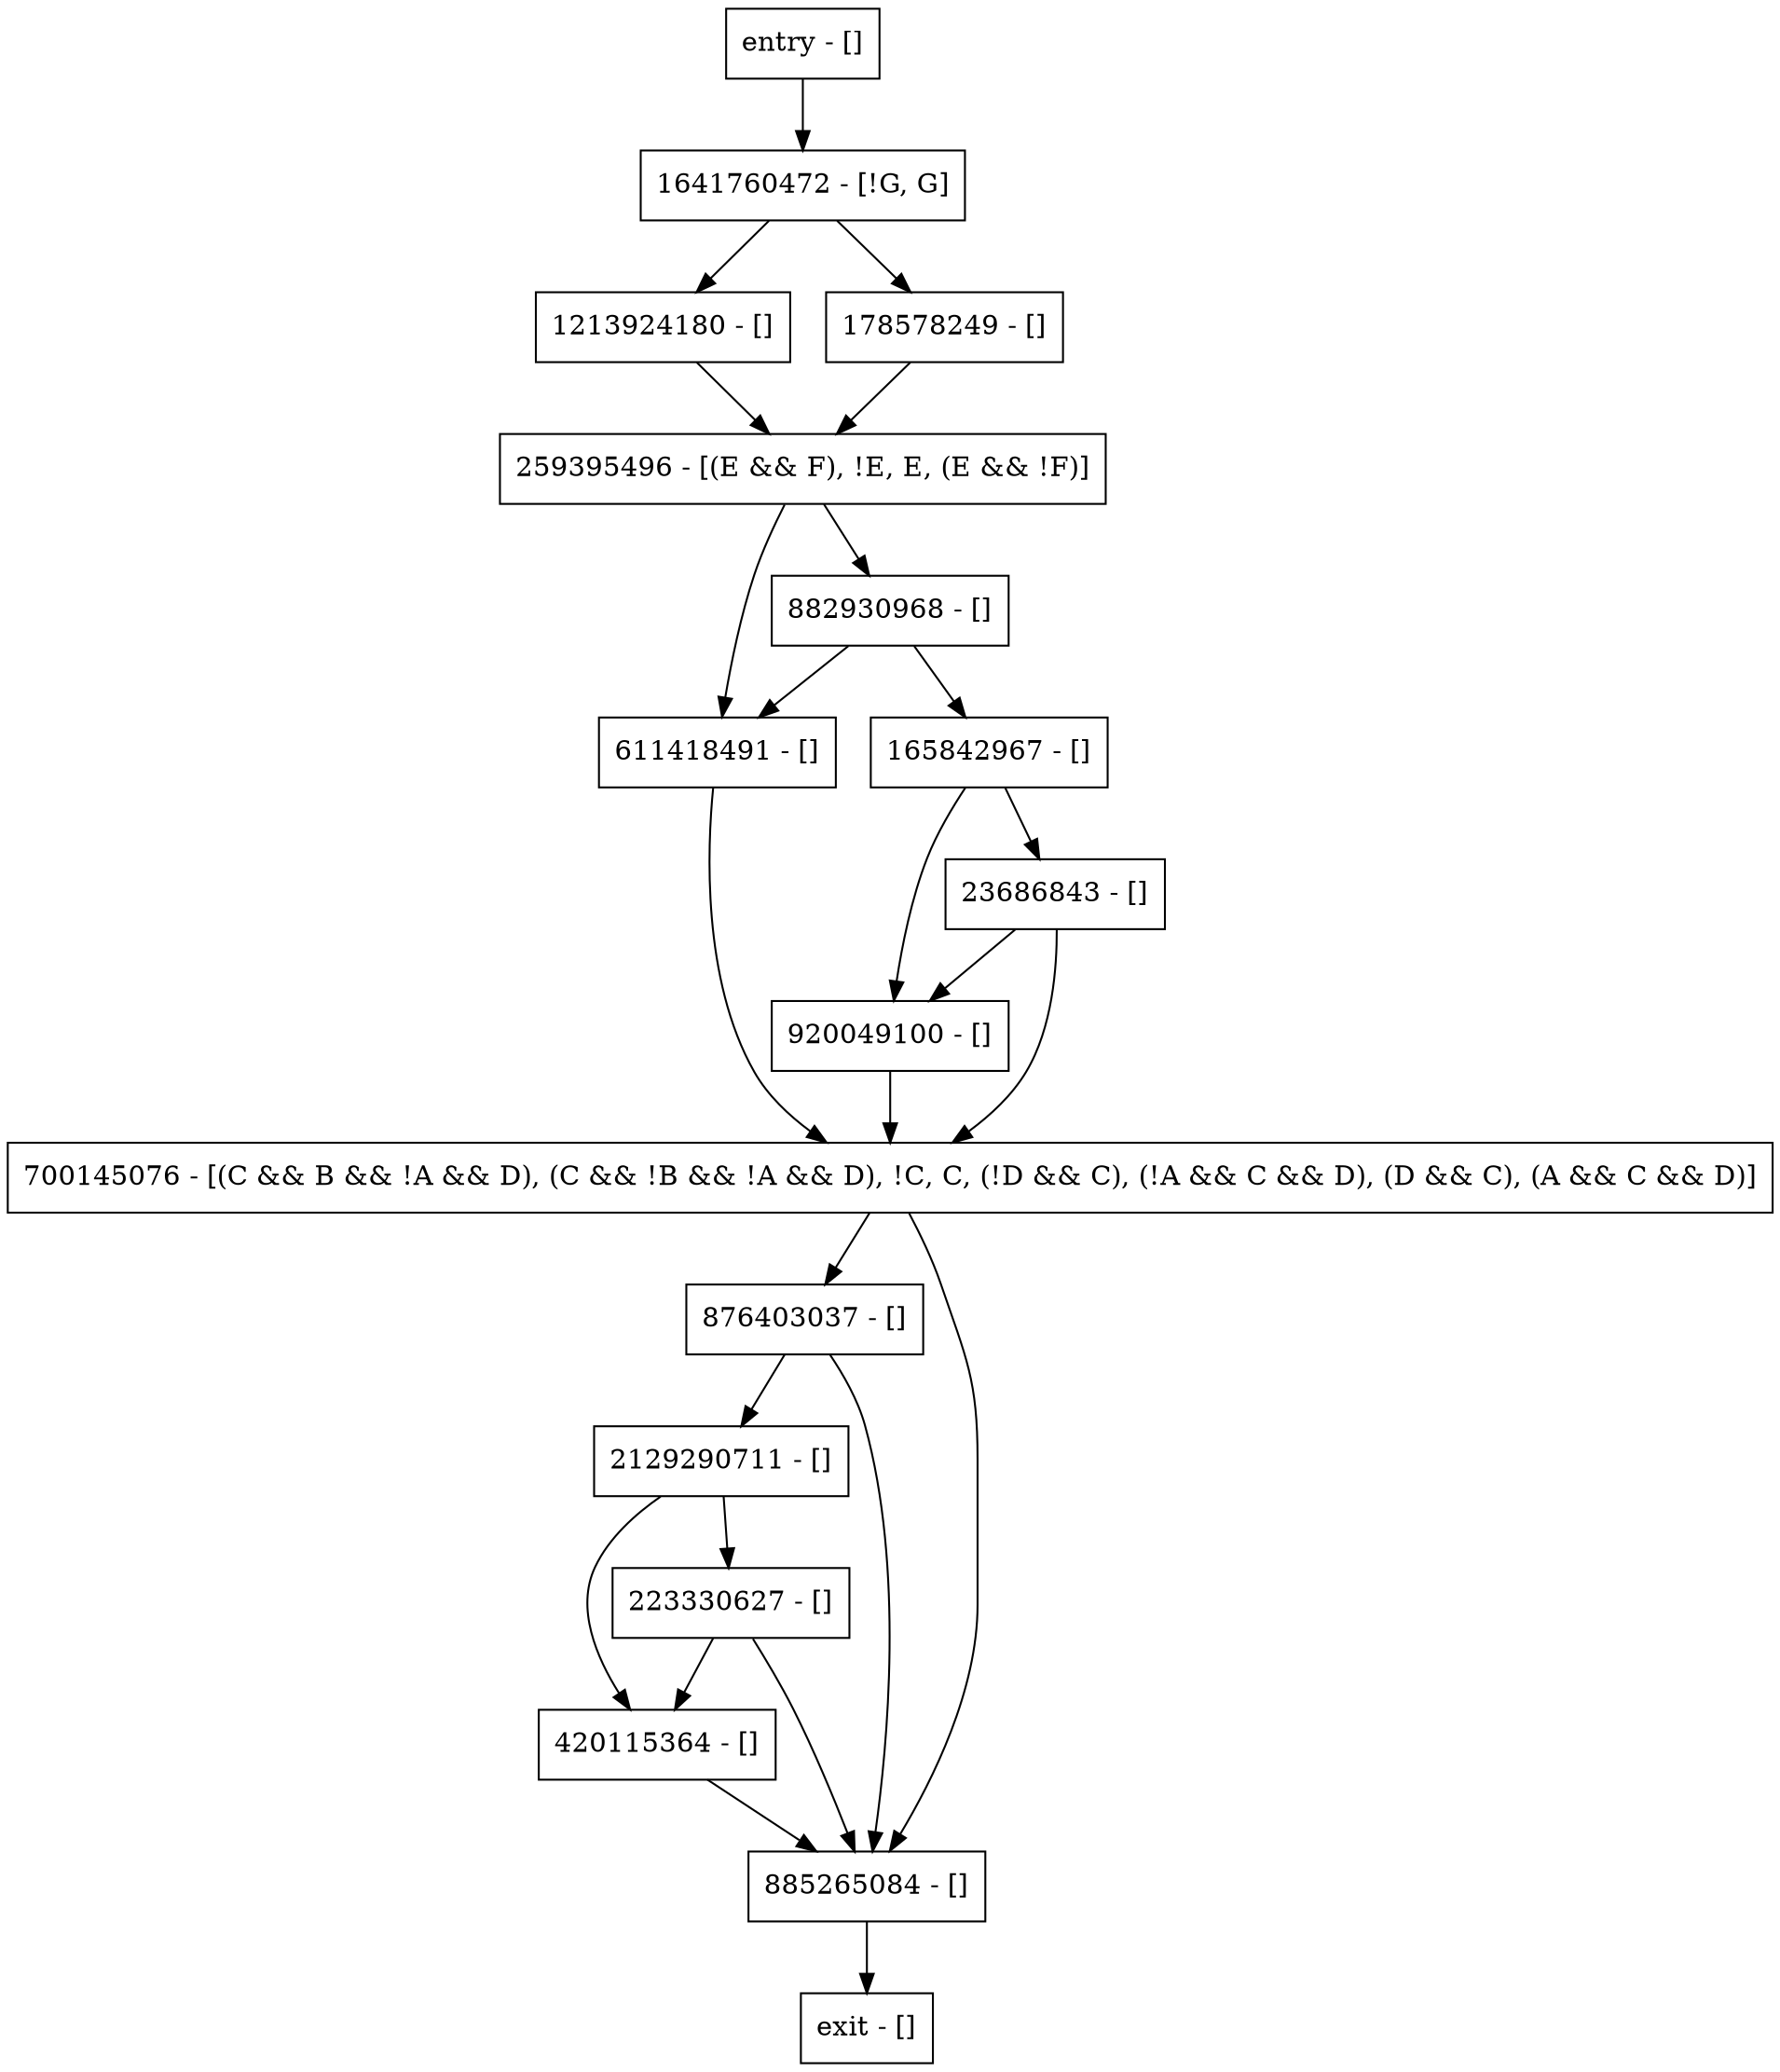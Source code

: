 digraph main {
node [shape=record];
611418491 [label="611418491 - []"];
23686843 [label="23686843 - []"];
882930968 [label="882930968 - []"];
2129290711 [label="2129290711 - []"];
entry [label="entry - []"];
exit [label="exit - []"];
1213924180 [label="1213924180 - []"];
920049100 [label="920049100 - []"];
165842967 [label="165842967 - []"];
876403037 [label="876403037 - []"];
1641760472 [label="1641760472 - [!G, G]"];
885265084 [label="885265084 - []"];
259395496 [label="259395496 - [(E && F), !E, E, (E && !F)]"];
178578249 [label="178578249 - []"];
420115364 [label="420115364 - []"];
223330627 [label="223330627 - []"];
700145076 [label="700145076 - [(C && B && !A && D), (C && !B && !A && D), !C, C, (!D && C), (!A && C && D), (D && C), (A && C && D)]"];
entry;
exit;
611418491 -> 700145076;
23686843 -> 920049100;
23686843 -> 700145076;
882930968 -> 165842967;
882930968 -> 611418491;
2129290711 -> 420115364;
2129290711 -> 223330627;
entry -> 1641760472;
1213924180 -> 259395496;
920049100 -> 700145076;
165842967 -> 920049100;
165842967 -> 23686843;
876403037 -> 885265084;
876403037 -> 2129290711;
1641760472 -> 1213924180;
1641760472 -> 178578249;
885265084 -> exit;
259395496 -> 611418491;
259395496 -> 882930968;
178578249 -> 259395496;
420115364 -> 885265084;
223330627 -> 885265084;
223330627 -> 420115364;
700145076 -> 876403037;
700145076 -> 885265084;
}
